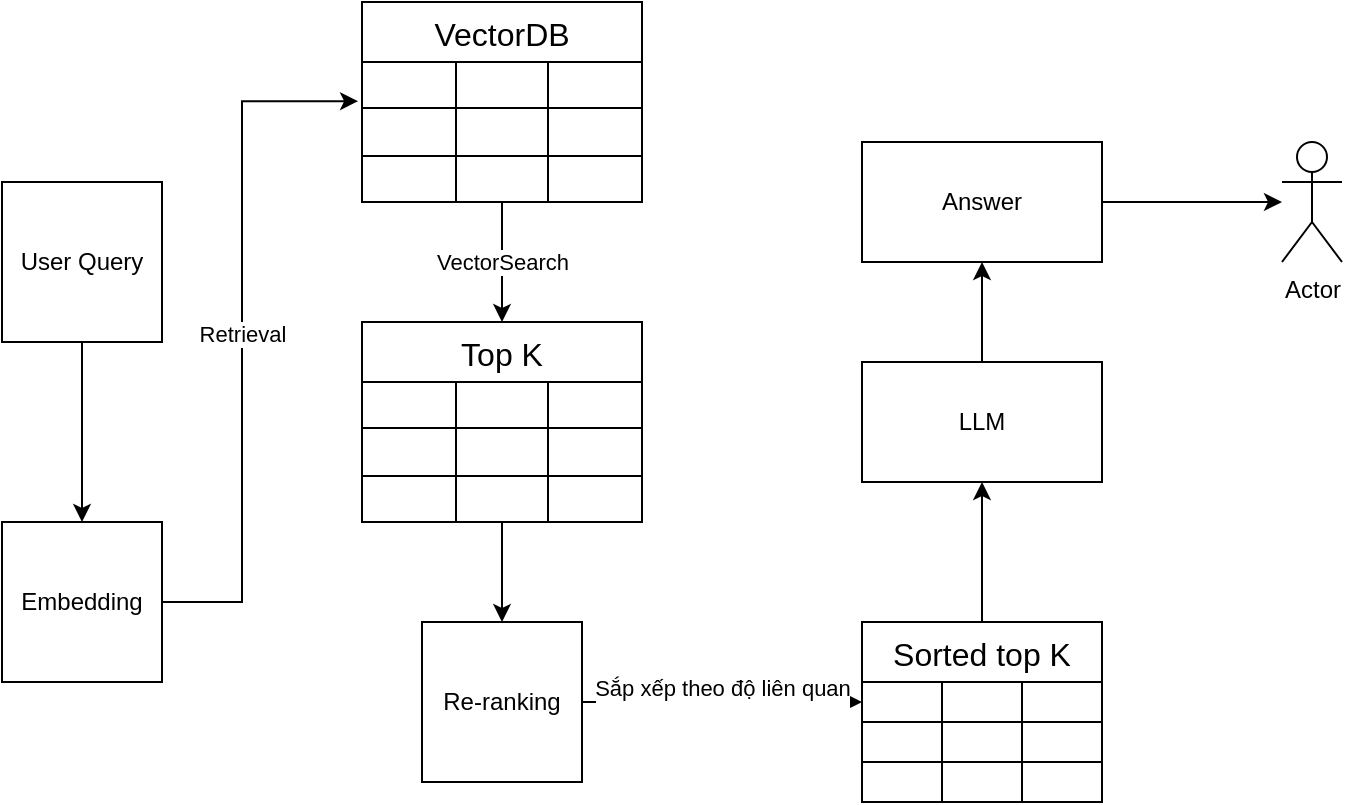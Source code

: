<mxfile version="28.1.2">
  <diagram id="rWGZUL-ksiWtT7w5gHqv" name="Trang-1">
    <mxGraphModel dx="1034" dy="570" grid="1" gridSize="10" guides="1" tooltips="1" connect="1" arrows="1" fold="1" page="1" pageScale="1" pageWidth="827" pageHeight="1169" math="0" shadow="0">
      <root>
        <mxCell id="0" />
        <mxCell id="1" parent="0" />
        <mxCell id="hiIaElj7tUeUC2ggrLnN-38" style="edgeStyle=orthogonalEdgeStyle;rounded=0;orthogonalLoop=1;jettySize=auto;html=1;entryX=0.5;entryY=0;entryDx=0;entryDy=0;" edge="1" parent="1" source="hiIaElj7tUeUC2ggrLnN-1" target="hiIaElj7tUeUC2ggrLnN-2">
          <mxGeometry relative="1" as="geometry" />
        </mxCell>
        <mxCell id="hiIaElj7tUeUC2ggrLnN-1" value="User Query" style="whiteSpace=wrap;html=1;aspect=fixed;" vertex="1" parent="1">
          <mxGeometry x="40" y="120" width="80" height="80" as="geometry" />
        </mxCell>
        <mxCell id="hiIaElj7tUeUC2ggrLnN-2" value="Embedding" style="whiteSpace=wrap;html=1;aspect=fixed;" vertex="1" parent="1">
          <mxGeometry x="40" y="290" width="80" height="80" as="geometry" />
        </mxCell>
        <mxCell id="hiIaElj7tUeUC2ggrLnN-36" value="VectorSearch" style="edgeStyle=orthogonalEdgeStyle;rounded=0;orthogonalLoop=1;jettySize=auto;html=1;entryX=0.5;entryY=0;entryDx=0;entryDy=0;" edge="1" parent="1" source="hiIaElj7tUeUC2ggrLnN-7" target="hiIaElj7tUeUC2ggrLnN-23">
          <mxGeometry relative="1" as="geometry" />
        </mxCell>
        <mxCell id="hiIaElj7tUeUC2ggrLnN-7" value="VectorDB" style="shape=table;startSize=30;container=1;collapsible=0;childLayout=tableLayout;strokeColor=default;fontSize=16;" vertex="1" parent="1">
          <mxGeometry x="220" y="30" width="140" height="100" as="geometry" />
        </mxCell>
        <mxCell id="hiIaElj7tUeUC2ggrLnN-8" value="" style="shape=tableRow;horizontal=0;startSize=0;swimlaneHead=0;swimlaneBody=0;strokeColor=inherit;top=0;left=0;bottom=0;right=0;collapsible=0;dropTarget=0;fillColor=none;points=[[0,0.5],[1,0.5]];portConstraint=eastwest;fontSize=16;" vertex="1" parent="hiIaElj7tUeUC2ggrLnN-7">
          <mxGeometry y="30" width="140" height="23" as="geometry" />
        </mxCell>
        <mxCell id="hiIaElj7tUeUC2ggrLnN-9" value="" style="shape=partialRectangle;html=1;whiteSpace=wrap;connectable=0;strokeColor=inherit;overflow=hidden;fillColor=none;top=0;left=0;bottom=0;right=0;pointerEvents=1;fontSize=16;" vertex="1" parent="hiIaElj7tUeUC2ggrLnN-8">
          <mxGeometry width="47" height="23" as="geometry">
            <mxRectangle width="47" height="23" as="alternateBounds" />
          </mxGeometry>
        </mxCell>
        <mxCell id="hiIaElj7tUeUC2ggrLnN-10" value="" style="shape=partialRectangle;html=1;whiteSpace=wrap;connectable=0;strokeColor=inherit;overflow=hidden;fillColor=none;top=0;left=0;bottom=0;right=0;pointerEvents=1;fontSize=16;" vertex="1" parent="hiIaElj7tUeUC2ggrLnN-8">
          <mxGeometry x="47" width="46" height="23" as="geometry">
            <mxRectangle width="46" height="23" as="alternateBounds" />
          </mxGeometry>
        </mxCell>
        <mxCell id="hiIaElj7tUeUC2ggrLnN-11" value="" style="shape=partialRectangle;html=1;whiteSpace=wrap;connectable=0;strokeColor=inherit;overflow=hidden;fillColor=none;top=0;left=0;bottom=0;right=0;pointerEvents=1;fontSize=16;" vertex="1" parent="hiIaElj7tUeUC2ggrLnN-8">
          <mxGeometry x="93" width="47" height="23" as="geometry">
            <mxRectangle width="47" height="23" as="alternateBounds" />
          </mxGeometry>
        </mxCell>
        <mxCell id="hiIaElj7tUeUC2ggrLnN-12" value="" style="shape=tableRow;horizontal=0;startSize=0;swimlaneHead=0;swimlaneBody=0;strokeColor=inherit;top=0;left=0;bottom=0;right=0;collapsible=0;dropTarget=0;fillColor=none;points=[[0,0.5],[1,0.5]];portConstraint=eastwest;fontSize=16;" vertex="1" parent="hiIaElj7tUeUC2ggrLnN-7">
          <mxGeometry y="53" width="140" height="24" as="geometry" />
        </mxCell>
        <mxCell id="hiIaElj7tUeUC2ggrLnN-13" value="" style="shape=partialRectangle;html=1;whiteSpace=wrap;connectable=0;strokeColor=inherit;overflow=hidden;fillColor=none;top=0;left=0;bottom=0;right=0;pointerEvents=1;fontSize=16;" vertex="1" parent="hiIaElj7tUeUC2ggrLnN-12">
          <mxGeometry width="47" height="24" as="geometry">
            <mxRectangle width="47" height="24" as="alternateBounds" />
          </mxGeometry>
        </mxCell>
        <mxCell id="hiIaElj7tUeUC2ggrLnN-14" value="" style="shape=partialRectangle;html=1;whiteSpace=wrap;connectable=0;strokeColor=inherit;overflow=hidden;fillColor=none;top=0;left=0;bottom=0;right=0;pointerEvents=1;fontSize=16;" vertex="1" parent="hiIaElj7tUeUC2ggrLnN-12">
          <mxGeometry x="47" width="46" height="24" as="geometry">
            <mxRectangle width="46" height="24" as="alternateBounds" />
          </mxGeometry>
        </mxCell>
        <mxCell id="hiIaElj7tUeUC2ggrLnN-15" value="" style="shape=partialRectangle;html=1;whiteSpace=wrap;connectable=0;strokeColor=inherit;overflow=hidden;fillColor=none;top=0;left=0;bottom=0;right=0;pointerEvents=1;fontSize=16;" vertex="1" parent="hiIaElj7tUeUC2ggrLnN-12">
          <mxGeometry x="93" width="47" height="24" as="geometry">
            <mxRectangle width="47" height="24" as="alternateBounds" />
          </mxGeometry>
        </mxCell>
        <mxCell id="hiIaElj7tUeUC2ggrLnN-16" value="" style="shape=tableRow;horizontal=0;startSize=0;swimlaneHead=0;swimlaneBody=0;strokeColor=inherit;top=0;left=0;bottom=0;right=0;collapsible=0;dropTarget=0;fillColor=none;points=[[0,0.5],[1,0.5]];portConstraint=eastwest;fontSize=16;" vertex="1" parent="hiIaElj7tUeUC2ggrLnN-7">
          <mxGeometry y="77" width="140" height="23" as="geometry" />
        </mxCell>
        <mxCell id="hiIaElj7tUeUC2ggrLnN-17" value="" style="shape=partialRectangle;html=1;whiteSpace=wrap;connectable=0;strokeColor=inherit;overflow=hidden;fillColor=none;top=0;left=0;bottom=0;right=0;pointerEvents=1;fontSize=16;" vertex="1" parent="hiIaElj7tUeUC2ggrLnN-16">
          <mxGeometry width="47" height="23" as="geometry">
            <mxRectangle width="47" height="23" as="alternateBounds" />
          </mxGeometry>
        </mxCell>
        <mxCell id="hiIaElj7tUeUC2ggrLnN-18" value="" style="shape=partialRectangle;html=1;whiteSpace=wrap;connectable=0;strokeColor=inherit;overflow=hidden;fillColor=none;top=0;left=0;bottom=0;right=0;pointerEvents=1;fontSize=16;" vertex="1" parent="hiIaElj7tUeUC2ggrLnN-16">
          <mxGeometry x="47" width="46" height="23" as="geometry">
            <mxRectangle width="46" height="23" as="alternateBounds" />
          </mxGeometry>
        </mxCell>
        <mxCell id="hiIaElj7tUeUC2ggrLnN-19" value="" style="shape=partialRectangle;html=1;whiteSpace=wrap;connectable=0;strokeColor=inherit;overflow=hidden;fillColor=none;top=0;left=0;bottom=0;right=0;pointerEvents=1;fontSize=16;" vertex="1" parent="hiIaElj7tUeUC2ggrLnN-16">
          <mxGeometry x="93" width="47" height="23" as="geometry">
            <mxRectangle width="47" height="23" as="alternateBounds" />
          </mxGeometry>
        </mxCell>
        <mxCell id="hiIaElj7tUeUC2ggrLnN-22" value="Retrieval" style="edgeStyle=orthogonalEdgeStyle;rounded=0;orthogonalLoop=1;jettySize=auto;html=1;exitX=1;exitY=0.5;exitDx=0;exitDy=0;entryX=-0.014;entryY=0.852;entryDx=0;entryDy=0;entryPerimeter=0;" edge="1" parent="1" source="hiIaElj7tUeUC2ggrLnN-2" target="hiIaElj7tUeUC2ggrLnN-8">
          <mxGeometry relative="1" as="geometry">
            <Array as="points">
              <mxPoint x="160" y="330" />
              <mxPoint x="160" y="80" />
            </Array>
          </mxGeometry>
        </mxCell>
        <mxCell id="hiIaElj7tUeUC2ggrLnN-39" style="edgeStyle=orthogonalEdgeStyle;rounded=0;orthogonalLoop=1;jettySize=auto;html=1;entryX=0.5;entryY=0;entryDx=0;entryDy=0;" edge="1" parent="1" source="hiIaElj7tUeUC2ggrLnN-23" target="hiIaElj7tUeUC2ggrLnN-37">
          <mxGeometry relative="1" as="geometry" />
        </mxCell>
        <mxCell id="hiIaElj7tUeUC2ggrLnN-23" value="Top K" style="shape=table;startSize=30;container=1;collapsible=0;childLayout=tableLayout;strokeColor=default;fontSize=16;" vertex="1" parent="1">
          <mxGeometry x="220" y="190" width="140" height="100" as="geometry" />
        </mxCell>
        <mxCell id="hiIaElj7tUeUC2ggrLnN-24" value="" style="shape=tableRow;horizontal=0;startSize=0;swimlaneHead=0;swimlaneBody=0;strokeColor=inherit;top=0;left=0;bottom=0;right=0;collapsible=0;dropTarget=0;fillColor=none;points=[[0,0.5],[1,0.5]];portConstraint=eastwest;fontSize=16;" vertex="1" parent="hiIaElj7tUeUC2ggrLnN-23">
          <mxGeometry y="30" width="140" height="23" as="geometry" />
        </mxCell>
        <mxCell id="hiIaElj7tUeUC2ggrLnN-25" value="" style="shape=partialRectangle;html=1;whiteSpace=wrap;connectable=0;strokeColor=inherit;overflow=hidden;fillColor=none;top=0;left=0;bottom=0;right=0;pointerEvents=1;fontSize=16;" vertex="1" parent="hiIaElj7tUeUC2ggrLnN-24">
          <mxGeometry width="47" height="23" as="geometry">
            <mxRectangle width="47" height="23" as="alternateBounds" />
          </mxGeometry>
        </mxCell>
        <mxCell id="hiIaElj7tUeUC2ggrLnN-26" value="" style="shape=partialRectangle;html=1;whiteSpace=wrap;connectable=0;strokeColor=inherit;overflow=hidden;fillColor=none;top=0;left=0;bottom=0;right=0;pointerEvents=1;fontSize=16;" vertex="1" parent="hiIaElj7tUeUC2ggrLnN-24">
          <mxGeometry x="47" width="46" height="23" as="geometry">
            <mxRectangle width="46" height="23" as="alternateBounds" />
          </mxGeometry>
        </mxCell>
        <mxCell id="hiIaElj7tUeUC2ggrLnN-27" value="" style="shape=partialRectangle;html=1;whiteSpace=wrap;connectable=0;strokeColor=inherit;overflow=hidden;fillColor=none;top=0;left=0;bottom=0;right=0;pointerEvents=1;fontSize=16;" vertex="1" parent="hiIaElj7tUeUC2ggrLnN-24">
          <mxGeometry x="93" width="47" height="23" as="geometry">
            <mxRectangle width="47" height="23" as="alternateBounds" />
          </mxGeometry>
        </mxCell>
        <mxCell id="hiIaElj7tUeUC2ggrLnN-28" value="" style="shape=tableRow;horizontal=0;startSize=0;swimlaneHead=0;swimlaneBody=0;strokeColor=inherit;top=0;left=0;bottom=0;right=0;collapsible=0;dropTarget=0;fillColor=none;points=[[0,0.5],[1,0.5]];portConstraint=eastwest;fontSize=16;" vertex="1" parent="hiIaElj7tUeUC2ggrLnN-23">
          <mxGeometry y="53" width="140" height="24" as="geometry" />
        </mxCell>
        <mxCell id="hiIaElj7tUeUC2ggrLnN-29" value="" style="shape=partialRectangle;html=1;whiteSpace=wrap;connectable=0;strokeColor=inherit;overflow=hidden;fillColor=none;top=0;left=0;bottom=0;right=0;pointerEvents=1;fontSize=16;" vertex="1" parent="hiIaElj7tUeUC2ggrLnN-28">
          <mxGeometry width="47" height="24" as="geometry">
            <mxRectangle width="47" height="24" as="alternateBounds" />
          </mxGeometry>
        </mxCell>
        <mxCell id="hiIaElj7tUeUC2ggrLnN-30" value="" style="shape=partialRectangle;html=1;whiteSpace=wrap;connectable=0;strokeColor=inherit;overflow=hidden;fillColor=none;top=0;left=0;bottom=0;right=0;pointerEvents=1;fontSize=16;" vertex="1" parent="hiIaElj7tUeUC2ggrLnN-28">
          <mxGeometry x="47" width="46" height="24" as="geometry">
            <mxRectangle width="46" height="24" as="alternateBounds" />
          </mxGeometry>
        </mxCell>
        <mxCell id="hiIaElj7tUeUC2ggrLnN-31" value="" style="shape=partialRectangle;html=1;whiteSpace=wrap;connectable=0;strokeColor=inherit;overflow=hidden;fillColor=none;top=0;left=0;bottom=0;right=0;pointerEvents=1;fontSize=16;" vertex="1" parent="hiIaElj7tUeUC2ggrLnN-28">
          <mxGeometry x="93" width="47" height="24" as="geometry">
            <mxRectangle width="47" height="24" as="alternateBounds" />
          </mxGeometry>
        </mxCell>
        <mxCell id="hiIaElj7tUeUC2ggrLnN-32" value="" style="shape=tableRow;horizontal=0;startSize=0;swimlaneHead=0;swimlaneBody=0;strokeColor=inherit;top=0;left=0;bottom=0;right=0;collapsible=0;dropTarget=0;fillColor=none;points=[[0,0.5],[1,0.5]];portConstraint=eastwest;fontSize=16;" vertex="1" parent="hiIaElj7tUeUC2ggrLnN-23">
          <mxGeometry y="77" width="140" height="23" as="geometry" />
        </mxCell>
        <mxCell id="hiIaElj7tUeUC2ggrLnN-33" value="" style="shape=partialRectangle;html=1;whiteSpace=wrap;connectable=0;strokeColor=inherit;overflow=hidden;fillColor=none;top=0;left=0;bottom=0;right=0;pointerEvents=1;fontSize=16;" vertex="1" parent="hiIaElj7tUeUC2ggrLnN-32">
          <mxGeometry width="47" height="23" as="geometry">
            <mxRectangle width="47" height="23" as="alternateBounds" />
          </mxGeometry>
        </mxCell>
        <mxCell id="hiIaElj7tUeUC2ggrLnN-34" value="" style="shape=partialRectangle;html=1;whiteSpace=wrap;connectable=0;strokeColor=inherit;overflow=hidden;fillColor=none;top=0;left=0;bottom=0;right=0;pointerEvents=1;fontSize=16;" vertex="1" parent="hiIaElj7tUeUC2ggrLnN-32">
          <mxGeometry x="47" width="46" height="23" as="geometry">
            <mxRectangle width="46" height="23" as="alternateBounds" />
          </mxGeometry>
        </mxCell>
        <mxCell id="hiIaElj7tUeUC2ggrLnN-35" value="" style="shape=partialRectangle;html=1;whiteSpace=wrap;connectable=0;strokeColor=inherit;overflow=hidden;fillColor=none;top=0;left=0;bottom=0;right=0;pointerEvents=1;fontSize=16;" vertex="1" parent="hiIaElj7tUeUC2ggrLnN-32">
          <mxGeometry x="93" width="47" height="23" as="geometry">
            <mxRectangle width="47" height="23" as="alternateBounds" />
          </mxGeometry>
        </mxCell>
        <mxCell id="hiIaElj7tUeUC2ggrLnN-53" value="Sắp xếp theo độ liên quan&lt;div&gt;&lt;br&gt;&lt;/div&gt;" style="edgeStyle=orthogonalEdgeStyle;rounded=0;orthogonalLoop=1;jettySize=auto;html=1;" edge="1" parent="1" source="hiIaElj7tUeUC2ggrLnN-37" target="hiIaElj7tUeUC2ggrLnN-41">
          <mxGeometry relative="1" as="geometry" />
        </mxCell>
        <mxCell id="hiIaElj7tUeUC2ggrLnN-37" value="Re-ranking" style="whiteSpace=wrap;html=1;aspect=fixed;" vertex="1" parent="1">
          <mxGeometry x="250" y="340" width="80" height="80" as="geometry" />
        </mxCell>
        <mxCell id="hiIaElj7tUeUC2ggrLnN-55" style="edgeStyle=orthogonalEdgeStyle;rounded=0;orthogonalLoop=1;jettySize=auto;html=1;entryX=0.5;entryY=1;entryDx=0;entryDy=0;" edge="1" parent="1" source="hiIaElj7tUeUC2ggrLnN-40" target="hiIaElj7tUeUC2ggrLnN-54">
          <mxGeometry relative="1" as="geometry" />
        </mxCell>
        <mxCell id="hiIaElj7tUeUC2ggrLnN-40" value="Sorted top K" style="shape=table;startSize=30;container=1;collapsible=0;childLayout=tableLayout;strokeColor=default;fontSize=16;" vertex="1" parent="1">
          <mxGeometry x="470" y="340" width="120" height="90" as="geometry" />
        </mxCell>
        <mxCell id="hiIaElj7tUeUC2ggrLnN-41" value="" style="shape=tableRow;horizontal=0;startSize=0;swimlaneHead=0;swimlaneBody=0;strokeColor=inherit;top=0;left=0;bottom=0;right=0;collapsible=0;dropTarget=0;fillColor=none;points=[[0,0.5],[1,0.5]];portConstraint=eastwest;fontSize=16;" vertex="1" parent="hiIaElj7tUeUC2ggrLnN-40">
          <mxGeometry y="30" width="120" height="20" as="geometry" />
        </mxCell>
        <mxCell id="hiIaElj7tUeUC2ggrLnN-42" value="" style="shape=partialRectangle;html=1;whiteSpace=wrap;connectable=0;strokeColor=inherit;overflow=hidden;fillColor=none;top=0;left=0;bottom=0;right=0;pointerEvents=1;fontSize=16;" vertex="1" parent="hiIaElj7tUeUC2ggrLnN-41">
          <mxGeometry width="40" height="20" as="geometry">
            <mxRectangle width="40" height="20" as="alternateBounds" />
          </mxGeometry>
        </mxCell>
        <mxCell id="hiIaElj7tUeUC2ggrLnN-43" value="" style="shape=partialRectangle;html=1;whiteSpace=wrap;connectable=0;strokeColor=inherit;overflow=hidden;fillColor=none;top=0;left=0;bottom=0;right=0;pointerEvents=1;fontSize=16;" vertex="1" parent="hiIaElj7tUeUC2ggrLnN-41">
          <mxGeometry x="40" width="40" height="20" as="geometry">
            <mxRectangle width="40" height="20" as="alternateBounds" />
          </mxGeometry>
        </mxCell>
        <mxCell id="hiIaElj7tUeUC2ggrLnN-44" value="" style="shape=partialRectangle;html=1;whiteSpace=wrap;connectable=0;strokeColor=inherit;overflow=hidden;fillColor=none;top=0;left=0;bottom=0;right=0;pointerEvents=1;fontSize=16;" vertex="1" parent="hiIaElj7tUeUC2ggrLnN-41">
          <mxGeometry x="80" width="40" height="20" as="geometry">
            <mxRectangle width="40" height="20" as="alternateBounds" />
          </mxGeometry>
        </mxCell>
        <mxCell id="hiIaElj7tUeUC2ggrLnN-45" value="" style="shape=tableRow;horizontal=0;startSize=0;swimlaneHead=0;swimlaneBody=0;strokeColor=inherit;top=0;left=0;bottom=0;right=0;collapsible=0;dropTarget=0;fillColor=none;points=[[0,0.5],[1,0.5]];portConstraint=eastwest;fontSize=16;" vertex="1" parent="hiIaElj7tUeUC2ggrLnN-40">
          <mxGeometry y="50" width="120" height="20" as="geometry" />
        </mxCell>
        <mxCell id="hiIaElj7tUeUC2ggrLnN-46" value="" style="shape=partialRectangle;html=1;whiteSpace=wrap;connectable=0;strokeColor=inherit;overflow=hidden;fillColor=none;top=0;left=0;bottom=0;right=0;pointerEvents=1;fontSize=16;" vertex="1" parent="hiIaElj7tUeUC2ggrLnN-45">
          <mxGeometry width="40" height="20" as="geometry">
            <mxRectangle width="40" height="20" as="alternateBounds" />
          </mxGeometry>
        </mxCell>
        <mxCell id="hiIaElj7tUeUC2ggrLnN-47" value="" style="shape=partialRectangle;html=1;whiteSpace=wrap;connectable=0;strokeColor=inherit;overflow=hidden;fillColor=none;top=0;left=0;bottom=0;right=0;pointerEvents=1;fontSize=16;" vertex="1" parent="hiIaElj7tUeUC2ggrLnN-45">
          <mxGeometry x="40" width="40" height="20" as="geometry">
            <mxRectangle width="40" height="20" as="alternateBounds" />
          </mxGeometry>
        </mxCell>
        <mxCell id="hiIaElj7tUeUC2ggrLnN-48" value="" style="shape=partialRectangle;html=1;whiteSpace=wrap;connectable=0;strokeColor=inherit;overflow=hidden;fillColor=none;top=0;left=0;bottom=0;right=0;pointerEvents=1;fontSize=16;" vertex="1" parent="hiIaElj7tUeUC2ggrLnN-45">
          <mxGeometry x="80" width="40" height="20" as="geometry">
            <mxRectangle width="40" height="20" as="alternateBounds" />
          </mxGeometry>
        </mxCell>
        <mxCell id="hiIaElj7tUeUC2ggrLnN-49" value="" style="shape=tableRow;horizontal=0;startSize=0;swimlaneHead=0;swimlaneBody=0;strokeColor=inherit;top=0;left=0;bottom=0;right=0;collapsible=0;dropTarget=0;fillColor=none;points=[[0,0.5],[1,0.5]];portConstraint=eastwest;fontSize=16;" vertex="1" parent="hiIaElj7tUeUC2ggrLnN-40">
          <mxGeometry y="70" width="120" height="20" as="geometry" />
        </mxCell>
        <mxCell id="hiIaElj7tUeUC2ggrLnN-50" value="" style="shape=partialRectangle;html=1;whiteSpace=wrap;connectable=0;strokeColor=inherit;overflow=hidden;fillColor=none;top=0;left=0;bottom=0;right=0;pointerEvents=1;fontSize=16;" vertex="1" parent="hiIaElj7tUeUC2ggrLnN-49">
          <mxGeometry width="40" height="20" as="geometry">
            <mxRectangle width="40" height="20" as="alternateBounds" />
          </mxGeometry>
        </mxCell>
        <mxCell id="hiIaElj7tUeUC2ggrLnN-51" value="" style="shape=partialRectangle;html=1;whiteSpace=wrap;connectable=0;strokeColor=inherit;overflow=hidden;fillColor=none;top=0;left=0;bottom=0;right=0;pointerEvents=1;fontSize=16;" vertex="1" parent="hiIaElj7tUeUC2ggrLnN-49">
          <mxGeometry x="40" width="40" height="20" as="geometry">
            <mxRectangle width="40" height="20" as="alternateBounds" />
          </mxGeometry>
        </mxCell>
        <mxCell id="hiIaElj7tUeUC2ggrLnN-52" value="" style="shape=partialRectangle;html=1;whiteSpace=wrap;connectable=0;strokeColor=inherit;overflow=hidden;fillColor=none;top=0;left=0;bottom=0;right=0;pointerEvents=1;fontSize=16;" vertex="1" parent="hiIaElj7tUeUC2ggrLnN-49">
          <mxGeometry x="80" width="40" height="20" as="geometry">
            <mxRectangle width="40" height="20" as="alternateBounds" />
          </mxGeometry>
        </mxCell>
        <mxCell id="hiIaElj7tUeUC2ggrLnN-57" style="edgeStyle=orthogonalEdgeStyle;rounded=0;orthogonalLoop=1;jettySize=auto;html=1;entryX=0.5;entryY=1;entryDx=0;entryDy=0;" edge="1" parent="1" source="hiIaElj7tUeUC2ggrLnN-54" target="hiIaElj7tUeUC2ggrLnN-56">
          <mxGeometry relative="1" as="geometry" />
        </mxCell>
        <mxCell id="hiIaElj7tUeUC2ggrLnN-54" value="LLM" style="rounded=0;whiteSpace=wrap;html=1;" vertex="1" parent="1">
          <mxGeometry x="470" y="210" width="120" height="60" as="geometry" />
        </mxCell>
        <mxCell id="hiIaElj7tUeUC2ggrLnN-60" style="edgeStyle=orthogonalEdgeStyle;rounded=0;orthogonalLoop=1;jettySize=auto;html=1;" edge="1" parent="1" source="hiIaElj7tUeUC2ggrLnN-56" target="hiIaElj7tUeUC2ggrLnN-59">
          <mxGeometry relative="1" as="geometry" />
        </mxCell>
        <mxCell id="hiIaElj7tUeUC2ggrLnN-56" value="Answer" style="rounded=0;whiteSpace=wrap;html=1;" vertex="1" parent="1">
          <mxGeometry x="470" y="100" width="120" height="60" as="geometry" />
        </mxCell>
        <mxCell id="hiIaElj7tUeUC2ggrLnN-59" value="Actor" style="shape=umlActor;verticalLabelPosition=bottom;verticalAlign=top;html=1;outlineConnect=0;" vertex="1" parent="1">
          <mxGeometry x="680" y="100" width="30" height="60" as="geometry" />
        </mxCell>
      </root>
    </mxGraphModel>
  </diagram>
</mxfile>
